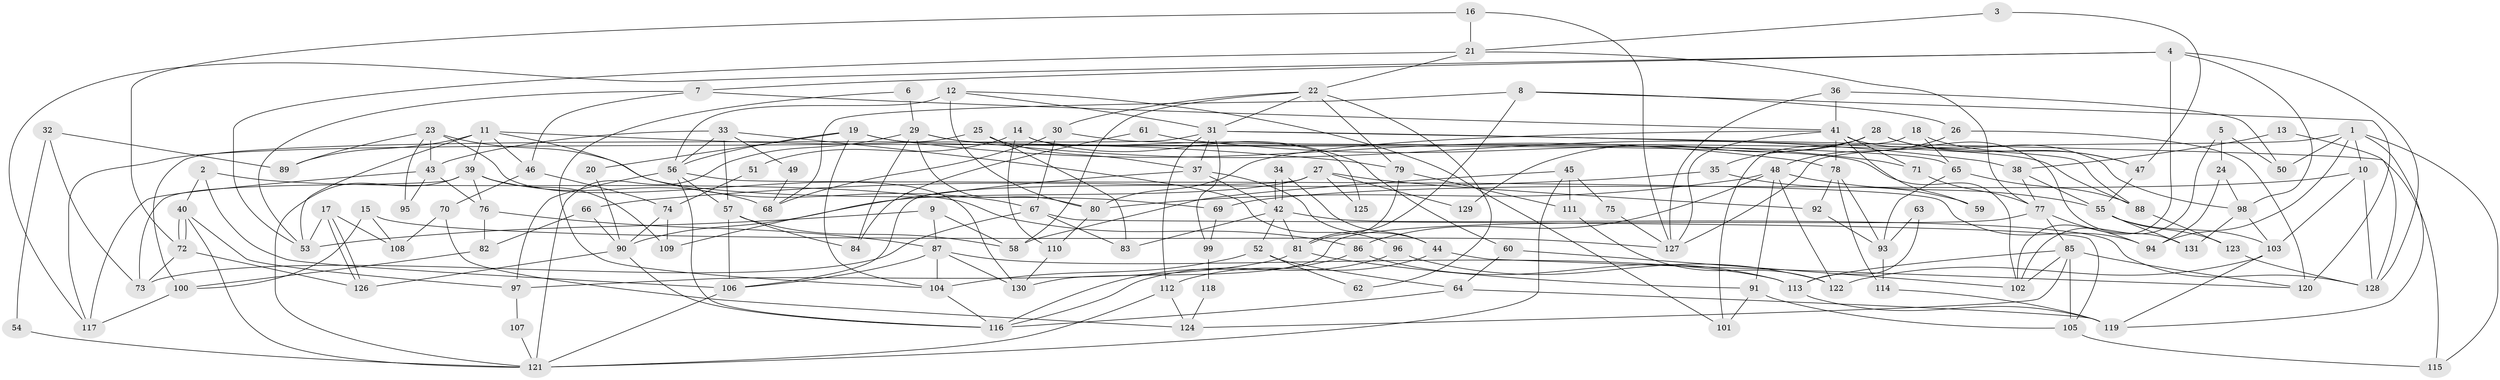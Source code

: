 // coarse degree distribution, {8: 0.125, 3: 0.17045454545454544, 5: 0.1590909090909091, 4: 0.2840909090909091, 2: 0.10227272727272728, 10: 0.022727272727272728, 7: 0.06818181818181818, 9: 0.011363636363636364, 6: 0.056818181818181816}
// Generated by graph-tools (version 1.1) at 2025/41/03/06/25 10:41:59]
// undirected, 131 vertices, 262 edges
graph export_dot {
graph [start="1"]
  node [color=gray90,style=filled];
  1;
  2;
  3;
  4;
  5;
  6;
  7;
  8;
  9;
  10;
  11;
  12;
  13;
  14;
  15;
  16;
  17;
  18;
  19;
  20;
  21;
  22;
  23;
  24;
  25;
  26;
  27;
  28;
  29;
  30;
  31;
  32;
  33;
  34;
  35;
  36;
  37;
  38;
  39;
  40;
  41;
  42;
  43;
  44;
  45;
  46;
  47;
  48;
  49;
  50;
  51;
  52;
  53;
  54;
  55;
  56;
  57;
  58;
  59;
  60;
  61;
  62;
  63;
  64;
  65;
  66;
  67;
  68;
  69;
  70;
  71;
  72;
  73;
  74;
  75;
  76;
  77;
  78;
  79;
  80;
  81;
  82;
  83;
  84;
  85;
  86;
  87;
  88;
  89;
  90;
  91;
  92;
  93;
  94;
  95;
  96;
  97;
  98;
  99;
  100;
  101;
  102;
  103;
  104;
  105;
  106;
  107;
  108;
  109;
  110;
  111;
  112;
  113;
  114;
  115;
  116;
  117;
  118;
  119;
  120;
  121;
  122;
  123;
  124;
  125;
  126;
  127;
  128;
  129;
  130;
  131;
  1 -- 119;
  1 -- 115;
  1 -- 10;
  1 -- 50;
  1 -- 94;
  1 -- 127;
  2 -- 86;
  2 -- 40;
  2 -- 106;
  3 -- 47;
  3 -- 21;
  4 -- 7;
  4 -- 98;
  4 -- 102;
  4 -- 117;
  4 -- 128;
  5 -- 50;
  5 -- 102;
  5 -- 24;
  6 -- 29;
  6 -- 104;
  7 -- 41;
  7 -- 53;
  7 -- 46;
  8 -- 81;
  8 -- 120;
  8 -- 26;
  8 -- 68;
  9 -- 53;
  9 -- 58;
  9 -- 87;
  10 -- 103;
  10 -- 69;
  10 -- 128;
  11 -- 67;
  11 -- 79;
  11 -- 39;
  11 -- 46;
  11 -- 53;
  11 -- 89;
  12 -- 31;
  12 -- 56;
  12 -- 80;
  12 -- 101;
  13 -- 38;
  13 -- 128;
  14 -- 60;
  14 -- 110;
  14 -- 51;
  14 -- 125;
  15 -- 127;
  15 -- 108;
  15 -- 100;
  16 -- 127;
  16 -- 72;
  16 -- 21;
  17 -- 53;
  17 -- 126;
  17 -- 126;
  17 -- 108;
  18 -- 65;
  18 -- 101;
  18 -- 47;
  19 -- 104;
  19 -- 56;
  19 -- 20;
  19 -- 78;
  19 -- 102;
  20 -- 90;
  21 -- 77;
  21 -- 22;
  21 -- 53;
  22 -- 58;
  22 -- 30;
  22 -- 31;
  22 -- 62;
  22 -- 79;
  23 -- 130;
  23 -- 43;
  23 -- 69;
  23 -- 89;
  23 -- 95;
  24 -- 94;
  24 -- 98;
  25 -- 117;
  25 -- 83;
  25 -- 37;
  26 -- 120;
  26 -- 48;
  27 -- 90;
  27 -- 106;
  27 -- 92;
  27 -- 125;
  27 -- 129;
  28 -- 98;
  28 -- 47;
  28 -- 35;
  28 -- 129;
  29 -- 80;
  29 -- 88;
  29 -- 38;
  29 -- 84;
  29 -- 121;
  30 -- 68;
  30 -- 65;
  30 -- 67;
  31 -- 37;
  31 -- 88;
  31 -- 99;
  31 -- 100;
  31 -- 112;
  31 -- 115;
  32 -- 73;
  32 -- 89;
  32 -- 54;
  33 -- 43;
  33 -- 57;
  33 -- 49;
  33 -- 56;
  33 -- 96;
  34 -- 42;
  34 -- 42;
  34 -- 44;
  35 -- 66;
  35 -- 59;
  36 -- 127;
  36 -- 41;
  36 -- 50;
  37 -- 42;
  37 -- 44;
  37 -- 109;
  38 -- 77;
  38 -- 55;
  39 -- 121;
  39 -- 68;
  39 -- 73;
  39 -- 76;
  39 -- 109;
  40 -- 121;
  40 -- 72;
  40 -- 72;
  40 -- 97;
  41 -- 131;
  41 -- 78;
  41 -- 59;
  41 -- 71;
  41 -- 80;
  41 -- 127;
  42 -- 128;
  42 -- 52;
  42 -- 81;
  42 -- 83;
  43 -- 76;
  43 -- 117;
  43 -- 95;
  44 -- 112;
  44 -- 120;
  45 -- 121;
  45 -- 111;
  45 -- 58;
  45 -- 75;
  46 -- 70;
  46 -- 74;
  47 -- 55;
  48 -- 80;
  48 -- 55;
  48 -- 86;
  48 -- 91;
  48 -- 122;
  49 -- 68;
  51 -- 74;
  52 -- 104;
  52 -- 62;
  52 -- 64;
  54 -- 121;
  55 -- 103;
  55 -- 123;
  55 -- 131;
  56 -- 116;
  56 -- 57;
  56 -- 94;
  56 -- 97;
  57 -- 106;
  57 -- 58;
  57 -- 84;
  60 -- 64;
  60 -- 102;
  61 -- 84;
  61 -- 71;
  63 -- 113;
  63 -- 93;
  64 -- 116;
  64 -- 119;
  65 -- 88;
  65 -- 93;
  66 -- 82;
  66 -- 90;
  67 -- 73;
  67 -- 83;
  67 -- 105;
  69 -- 99;
  70 -- 124;
  70 -- 108;
  71 -- 77;
  72 -- 126;
  72 -- 73;
  74 -- 109;
  74 -- 90;
  75 -- 127;
  76 -- 87;
  76 -- 82;
  77 -- 94;
  77 -- 85;
  77 -- 130;
  78 -- 92;
  78 -- 93;
  78 -- 114;
  79 -- 81;
  79 -- 111;
  80 -- 110;
  81 -- 97;
  81 -- 91;
  82 -- 100;
  85 -- 102;
  85 -- 105;
  85 -- 113;
  85 -- 120;
  85 -- 124;
  86 -- 113;
  86 -- 116;
  87 -- 113;
  87 -- 104;
  87 -- 106;
  87 -- 130;
  88 -- 123;
  90 -- 116;
  90 -- 126;
  91 -- 101;
  91 -- 105;
  92 -- 93;
  93 -- 114;
  96 -- 122;
  96 -- 116;
  97 -- 107;
  98 -- 103;
  98 -- 131;
  99 -- 118;
  100 -- 117;
  103 -- 119;
  103 -- 122;
  104 -- 116;
  105 -- 115;
  106 -- 121;
  107 -- 121;
  110 -- 130;
  111 -- 122;
  112 -- 121;
  112 -- 124;
  113 -- 119;
  114 -- 119;
  118 -- 124;
  123 -- 128;
}
